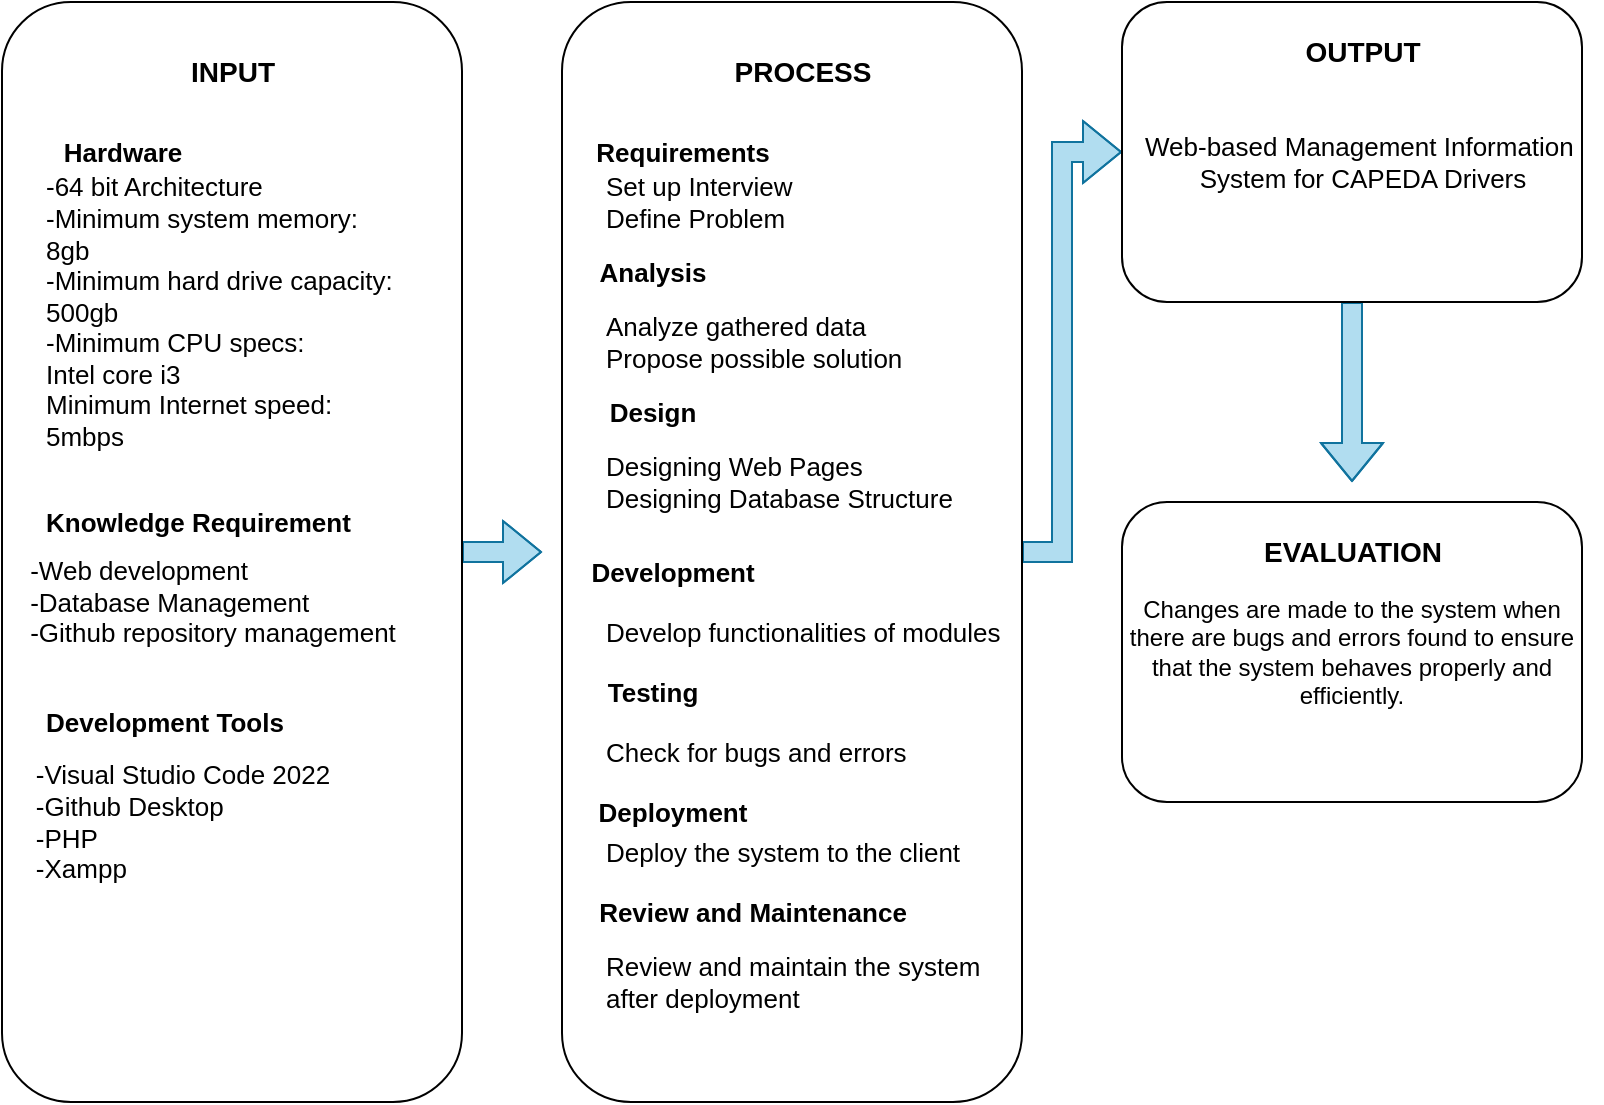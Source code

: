 <mxfile version="22.0.8" type="device">
  <diagram name="Page-1" id="_KrqYm6iSiH7gBCBTovp">
    <mxGraphModel dx="1434" dy="800" grid="1" gridSize="10" guides="1" tooltips="1" connect="1" arrows="1" fold="1" page="1" pageScale="1" pageWidth="850" pageHeight="1100" math="0" shadow="0">
      <root>
        <mxCell id="0" />
        <mxCell id="1" parent="0" />
        <mxCell id="z1p9RPbKcic8axvv2RAE-35" style="edgeStyle=orthogonalEdgeStyle;rounded=0;orthogonalLoop=1;jettySize=auto;html=1;shape=flexArrow;strokeColor=#10739e;fillColor=#b1ddf0;" edge="1" parent="1" source="z1p9RPbKcic8axvv2RAE-1">
          <mxGeometry relative="1" as="geometry">
            <mxPoint x="300" y="385" as="targetPoint" />
          </mxGeometry>
        </mxCell>
        <mxCell id="z1p9RPbKcic8axvv2RAE-1" value="" style="rounded=1;whiteSpace=wrap;html=1;" vertex="1" parent="1">
          <mxGeometry x="30" y="110" width="230" height="550" as="geometry" />
        </mxCell>
        <mxCell id="z1p9RPbKcic8axvv2RAE-2" value="&lt;b&gt;&lt;font style=&quot;font-size: 14px;&quot;&gt;INPUT&lt;/font&gt;&lt;/b&gt;" style="text;html=1;align=center;verticalAlign=middle;resizable=0;points=[];autosize=1;strokeColor=none;fillColor=none;" vertex="1" parent="1">
          <mxGeometry x="110" y="130" width="70" height="30" as="geometry" />
        </mxCell>
        <mxCell id="z1p9RPbKcic8axvv2RAE-39" style="edgeStyle=orthogonalEdgeStyle;rounded=0;orthogonalLoop=1;jettySize=auto;html=1;entryX=0;entryY=0.5;entryDx=0;entryDy=0;shape=flexArrow;fillColor=#b1ddf0;strokeColor=#10739e;" edge="1" parent="1" source="z1p9RPbKcic8axvv2RAE-3" target="z1p9RPbKcic8axvv2RAE-6">
          <mxGeometry relative="1" as="geometry">
            <Array as="points">
              <mxPoint x="560" y="385" />
              <mxPoint x="560" y="185" />
            </Array>
          </mxGeometry>
        </mxCell>
        <mxCell id="z1p9RPbKcic8axvv2RAE-3" value="" style="rounded=1;whiteSpace=wrap;html=1;" vertex="1" parent="1">
          <mxGeometry x="310" y="110" width="230" height="550" as="geometry" />
        </mxCell>
        <mxCell id="z1p9RPbKcic8axvv2RAE-4" value="&lt;b&gt;&lt;font style=&quot;font-size: 14px;&quot;&gt;PROCESS&lt;/font&gt;&lt;/b&gt;" style="text;html=1;align=center;verticalAlign=middle;resizable=0;points=[];autosize=1;strokeColor=none;fillColor=none;" vertex="1" parent="1">
          <mxGeometry x="385" y="130" width="90" height="30" as="geometry" />
        </mxCell>
        <mxCell id="z1p9RPbKcic8axvv2RAE-40" style="edgeStyle=orthogonalEdgeStyle;rounded=0;orthogonalLoop=1;jettySize=auto;html=1;shape=flexArrow;fillColor=#b1ddf0;strokeColor=#10739e;" edge="1" parent="1" source="z1p9RPbKcic8axvv2RAE-6">
          <mxGeometry relative="1" as="geometry">
            <mxPoint x="705" y="350" as="targetPoint" />
          </mxGeometry>
        </mxCell>
        <mxCell id="z1p9RPbKcic8axvv2RAE-6" value="" style="rounded=1;whiteSpace=wrap;html=1;" vertex="1" parent="1">
          <mxGeometry x="590" y="110" width="230" height="150" as="geometry" />
        </mxCell>
        <mxCell id="z1p9RPbKcic8axvv2RAE-7" value="Changes are made to the system when there are bugs and errors found to ensure that the system behaves properly and efficiently." style="rounded=1;whiteSpace=wrap;html=1;" vertex="1" parent="1">
          <mxGeometry x="590" y="360" width="230" height="150" as="geometry" />
        </mxCell>
        <mxCell id="z1p9RPbKcic8axvv2RAE-8" value="&lt;font style=&quot;font-size: 14px;&quot;&gt;&lt;b&gt;OUTPUT&lt;/b&gt;&lt;/font&gt;" style="text;html=1;align=center;verticalAlign=middle;resizable=0;points=[];autosize=1;strokeColor=none;fillColor=none;" vertex="1" parent="1">
          <mxGeometry x="670" y="120" width="80" height="30" as="geometry" />
        </mxCell>
        <mxCell id="z1p9RPbKcic8axvv2RAE-9" value="&lt;font style=&quot;font-size: 14px;&quot;&gt;&lt;b&gt;EVALUATION&lt;/b&gt;&lt;/font&gt;" style="text;html=1;align=center;verticalAlign=middle;resizable=0;points=[];autosize=1;strokeColor=none;fillColor=none;" vertex="1" parent="1">
          <mxGeometry x="650" y="370" width="110" height="30" as="geometry" />
        </mxCell>
        <mxCell id="z1p9RPbKcic8axvv2RAE-10" value="&lt;font style=&quot;font-size: 13px;&quot;&gt;&lt;b&gt;Hardware&lt;/b&gt;&lt;/font&gt;" style="text;html=1;align=center;verticalAlign=middle;resizable=0;points=[];autosize=1;strokeColor=none;fillColor=none;" vertex="1" parent="1">
          <mxGeometry x="50" y="170" width="80" height="30" as="geometry" />
        </mxCell>
        <mxCell id="z1p9RPbKcic8axvv2RAE-11" value="&lt;div style=&quot;font-size: 13px;&quot;&gt;&lt;span style=&quot;background-color: initial;&quot;&gt;&lt;font style=&quot;font-size: 13px;&quot;&gt;-64 bit Architecture&lt;/font&gt;&lt;/span&gt;&lt;/div&gt;&lt;div style=&quot;font-size: 13px;&quot;&gt;&lt;span style=&quot;background-color: initial;&quot;&gt;&lt;font style=&quot;font-size: 13px;&quot;&gt;-Minimum system memory:&lt;/font&gt;&lt;/span&gt;&lt;/div&gt;&lt;div style=&quot;font-size: 13px;&quot;&gt;&lt;span style=&quot;background-color: initial;&quot;&gt;&lt;font style=&quot;font-size: 13px;&quot;&gt;8gb&amp;nbsp;&lt;/font&gt;&lt;/span&gt;&lt;/div&gt;&lt;div style=&quot;font-size: 13px;&quot;&gt;&lt;span style=&quot;background-color: initial;&quot;&gt;&lt;font style=&quot;font-size: 13px;&quot;&gt;-Minimum hard drive capacity:&lt;/font&gt;&lt;/span&gt;&lt;/div&gt;&lt;div style=&quot;font-size: 13px;&quot;&gt;&lt;span style=&quot;background-color: initial;&quot;&gt;&lt;font style=&quot;font-size: 13px;&quot;&gt;500gb&lt;/font&gt;&lt;/span&gt;&lt;/div&gt;&lt;div style=&quot;font-size: 13px;&quot;&gt;&lt;span style=&quot;background-color: initial;&quot;&gt;&lt;font style=&quot;font-size: 13px;&quot;&gt;-Minimum CPU specs:&lt;/font&gt;&lt;/span&gt;&lt;/div&gt;&lt;div style=&quot;font-size: 13px;&quot;&gt;&lt;span style=&quot;background-color: initial;&quot;&gt;&lt;font style=&quot;font-size: 13px;&quot;&gt;Intel core i3&lt;/font&gt;&lt;/span&gt;&lt;/div&gt;&lt;div style=&quot;font-size: 13px;&quot;&gt;&lt;span style=&quot;background-color: initial;&quot;&gt;&lt;font style=&quot;font-size: 13px;&quot;&gt;Minimum Internet speed:&amp;nbsp;&lt;/font&gt;&lt;/span&gt;&lt;/div&gt;&lt;div style=&quot;font-size: 13px;&quot;&gt;&lt;span style=&quot;background-color: initial;&quot;&gt;&lt;font style=&quot;font-size: 13px;&quot;&gt;5mbps&lt;/font&gt;&lt;/span&gt;&lt;/div&gt;" style="text;html=1;align=left;verticalAlign=middle;resizable=0;points=[];autosize=1;strokeColor=none;fillColor=none;" vertex="1" parent="1">
          <mxGeometry x="50" y="190" width="200" height="150" as="geometry" />
        </mxCell>
        <mxCell id="z1p9RPbKcic8axvv2RAE-12" value="&lt;font style=&quot;font-size: 13px;&quot;&gt;&lt;b&gt;Knowledge Requirement&lt;/b&gt;&lt;/font&gt;" style="text;html=1;align=left;verticalAlign=middle;resizable=0;points=[];autosize=1;strokeColor=none;fillColor=none;" vertex="1" parent="1">
          <mxGeometry x="50" y="355" width="180" height="30" as="geometry" />
        </mxCell>
        <mxCell id="z1p9RPbKcic8axvv2RAE-13" value="&lt;div style=&quot;text-align: left; font-size: 13px;&quot;&gt;-Web development&amp;nbsp;&lt;/div&gt;&lt;div style=&quot;text-align: left; font-size: 13px;&quot;&gt;-Database Management&lt;/div&gt;&lt;div style=&quot;text-align: left; font-size: 13px;&quot;&gt;-Github repository management&lt;/div&gt;" style="text;html=1;align=center;verticalAlign=middle;resizable=0;points=[];autosize=1;strokeColor=none;fillColor=none;" vertex="1" parent="1">
          <mxGeometry x="30" y="380" width="210" height="60" as="geometry" />
        </mxCell>
        <mxCell id="z1p9RPbKcic8axvv2RAE-14" value="&lt;span style=&quot;font-size: 13px;&quot;&gt;&lt;b&gt;Development Tools&lt;/b&gt;&lt;/span&gt;" style="text;html=1;align=left;verticalAlign=middle;resizable=0;points=[];autosize=1;strokeColor=none;fillColor=none;" vertex="1" parent="1">
          <mxGeometry x="50" y="455" width="140" height="30" as="geometry" />
        </mxCell>
        <mxCell id="z1p9RPbKcic8axvv2RAE-15" value="&lt;div style=&quot;text-align: left; font-size: 13px;&quot;&gt;-Visual Studio Code 2022&lt;/div&gt;&lt;div style=&quot;text-align: left; font-size: 13px;&quot;&gt;-Github Desktop&lt;/div&gt;&lt;div style=&quot;text-align: left; font-size: 13px;&quot;&gt;-PHP&lt;/div&gt;&lt;div style=&quot;text-align: left; font-size: 13px;&quot;&gt;-Xampp&lt;/div&gt;" style="text;html=1;align=center;verticalAlign=middle;resizable=0;points=[];autosize=1;strokeColor=none;fillColor=none;" vertex="1" parent="1">
          <mxGeometry x="35" y="480" width="170" height="80" as="geometry" />
        </mxCell>
        <mxCell id="z1p9RPbKcic8axvv2RAE-16" value="&lt;div style=&quot;font-size: 13px;&quot;&gt;Web-based&amp;nbsp;&lt;span style=&quot;background-color: initial;&quot;&gt;Management&amp;nbsp;&lt;/span&gt;&lt;span style=&quot;background-color: initial;&quot;&gt;Information&amp;nbsp;&lt;/span&gt;&lt;/div&gt;&lt;div style=&quot;font-size: 13px;&quot;&gt;System for CAPEDA Drivers&lt;/div&gt;" style="text;html=1;align=center;verticalAlign=middle;resizable=0;points=[];autosize=1;strokeColor=none;fillColor=none;" vertex="1" parent="1">
          <mxGeometry x="590" y="170" width="240" height="40" as="geometry" />
        </mxCell>
        <mxCell id="z1p9RPbKcic8axvv2RAE-17" value="&lt;font style=&quot;font-size: 13px;&quot;&gt;&lt;b&gt;Requirements&lt;/b&gt;&lt;/font&gt;" style="text;html=1;align=center;verticalAlign=middle;resizable=0;points=[];autosize=1;strokeColor=none;fillColor=none;" vertex="1" parent="1">
          <mxGeometry x="315" y="170" width="110" height="30" as="geometry" />
        </mxCell>
        <mxCell id="z1p9RPbKcic8axvv2RAE-18" value="&lt;div style=&quot;font-size: 13px;&quot;&gt;Set up Interview&lt;/div&gt;&lt;div style=&quot;font-size: 13px;&quot;&gt;Define Problem&lt;/div&gt;" style="text;html=1;align=left;verticalAlign=middle;resizable=0;points=[];autosize=1;strokeColor=none;fillColor=none;" vertex="1" parent="1">
          <mxGeometry x="330" y="190" width="120" height="40" as="geometry" />
        </mxCell>
        <mxCell id="z1p9RPbKcic8axvv2RAE-19" value="&lt;font style=&quot;font-size: 13px;&quot;&gt;&lt;b&gt;Analysis&lt;/b&gt;&lt;/font&gt;" style="text;html=1;align=center;verticalAlign=middle;resizable=0;points=[];autosize=1;strokeColor=none;fillColor=none;" vertex="1" parent="1">
          <mxGeometry x="315" y="230" width="80" height="30" as="geometry" />
        </mxCell>
        <mxCell id="z1p9RPbKcic8axvv2RAE-20" value="&lt;div style=&quot;font-size: 13px;&quot;&gt;Analyze gathered data&lt;/div&gt;&lt;div style=&quot;font-size: 13px;&quot;&gt;Propose possible solution&lt;/div&gt;" style="text;html=1;align=left;verticalAlign=middle;resizable=0;points=[];autosize=1;strokeColor=none;fillColor=none;" vertex="1" parent="1">
          <mxGeometry x="330" y="260" width="170" height="40" as="geometry" />
        </mxCell>
        <mxCell id="z1p9RPbKcic8axvv2RAE-21" value="&lt;font style=&quot;font-size: 13px;&quot;&gt;&lt;b&gt;Design&lt;/b&gt;&lt;/font&gt;" style="text;html=1;align=center;verticalAlign=middle;resizable=0;points=[];autosize=1;strokeColor=none;fillColor=none;" vertex="1" parent="1">
          <mxGeometry x="320" y="300" width="70" height="30" as="geometry" />
        </mxCell>
        <mxCell id="z1p9RPbKcic8axvv2RAE-22" value="&lt;div style=&quot;font-size: 13px;&quot;&gt;Designing Web Pages&lt;/div&gt;&lt;div style=&quot;font-size: 13px;&quot;&gt;Designing Database Structure&lt;/div&gt;" style="text;html=1;align=left;verticalAlign=middle;resizable=0;points=[];autosize=1;strokeColor=none;fillColor=none;" vertex="1" parent="1">
          <mxGeometry x="330" y="330" width="200" height="40" as="geometry" />
        </mxCell>
        <mxCell id="z1p9RPbKcic8axvv2RAE-23" value="&lt;font style=&quot;font-size: 13px;&quot;&gt;&lt;b&gt;Development&lt;/b&gt;&lt;/font&gt;" style="text;html=1;align=center;verticalAlign=middle;resizable=0;points=[];autosize=1;strokeColor=none;fillColor=none;" vertex="1" parent="1">
          <mxGeometry x="310" y="380" width="110" height="30" as="geometry" />
        </mxCell>
        <mxCell id="z1p9RPbKcic8axvv2RAE-24" value="&lt;div style=&quot;font-size: 13px;&quot;&gt;Develop functionalities of modules&lt;/div&gt;" style="text;html=1;align=left;verticalAlign=middle;resizable=0;points=[];autosize=1;strokeColor=none;fillColor=none;" vertex="1" parent="1">
          <mxGeometry x="330" y="410" width="220" height="30" as="geometry" />
        </mxCell>
        <mxCell id="z1p9RPbKcic8axvv2RAE-25" value="&lt;font style=&quot;font-size: 13px;&quot;&gt;&lt;b&gt;Testing&lt;/b&gt;&lt;/font&gt;" style="text;html=1;align=center;verticalAlign=middle;resizable=0;points=[];autosize=1;strokeColor=none;fillColor=none;" vertex="1" parent="1">
          <mxGeometry x="320" y="440" width="70" height="30" as="geometry" />
        </mxCell>
        <mxCell id="z1p9RPbKcic8axvv2RAE-28" value="&lt;div style=&quot;font-size: 13px;&quot;&gt;Check for bugs and errors&lt;/div&gt;" style="text;html=1;align=left;verticalAlign=middle;resizable=0;points=[];autosize=1;strokeColor=none;fillColor=none;" vertex="1" parent="1">
          <mxGeometry x="330" y="470" width="170" height="30" as="geometry" />
        </mxCell>
        <mxCell id="z1p9RPbKcic8axvv2RAE-29" value="&lt;font style=&quot;font-size: 13px;&quot;&gt;&lt;b&gt;Deployment&lt;/b&gt;&lt;/font&gt;" style="text;html=1;align=center;verticalAlign=middle;resizable=0;points=[];autosize=1;strokeColor=none;fillColor=none;" vertex="1" parent="1">
          <mxGeometry x="315" y="500" width="100" height="30" as="geometry" />
        </mxCell>
        <mxCell id="z1p9RPbKcic8axvv2RAE-30" value="&lt;div style=&quot;font-size: 13px;&quot;&gt;Deploy the system to the client&lt;/div&gt;" style="text;html=1;align=left;verticalAlign=middle;resizable=0;points=[];autosize=1;strokeColor=none;fillColor=none;" vertex="1" parent="1">
          <mxGeometry x="330" y="520" width="200" height="30" as="geometry" />
        </mxCell>
        <mxCell id="z1p9RPbKcic8axvv2RAE-31" value="&lt;font style=&quot;font-size: 13px;&quot;&gt;&lt;b&gt;Review and Maintenance&lt;/b&gt;&lt;/font&gt;" style="text;html=1;align=center;verticalAlign=middle;resizable=0;points=[];autosize=1;strokeColor=none;fillColor=none;" vertex="1" parent="1">
          <mxGeometry x="315" y="550" width="180" height="30" as="geometry" />
        </mxCell>
        <mxCell id="z1p9RPbKcic8axvv2RAE-33" value="&lt;div style=&quot;font-size: 13px;&quot;&gt;Review and maintain the system&amp;nbsp;&lt;/div&gt;&lt;div style=&quot;font-size: 13px;&quot;&gt;after deployment&lt;/div&gt;" style="text;html=1;align=left;verticalAlign=middle;resizable=0;points=[];autosize=1;strokeColor=none;fillColor=none;" vertex="1" parent="1">
          <mxGeometry x="330" y="580" width="210" height="40" as="geometry" />
        </mxCell>
      </root>
    </mxGraphModel>
  </diagram>
</mxfile>
